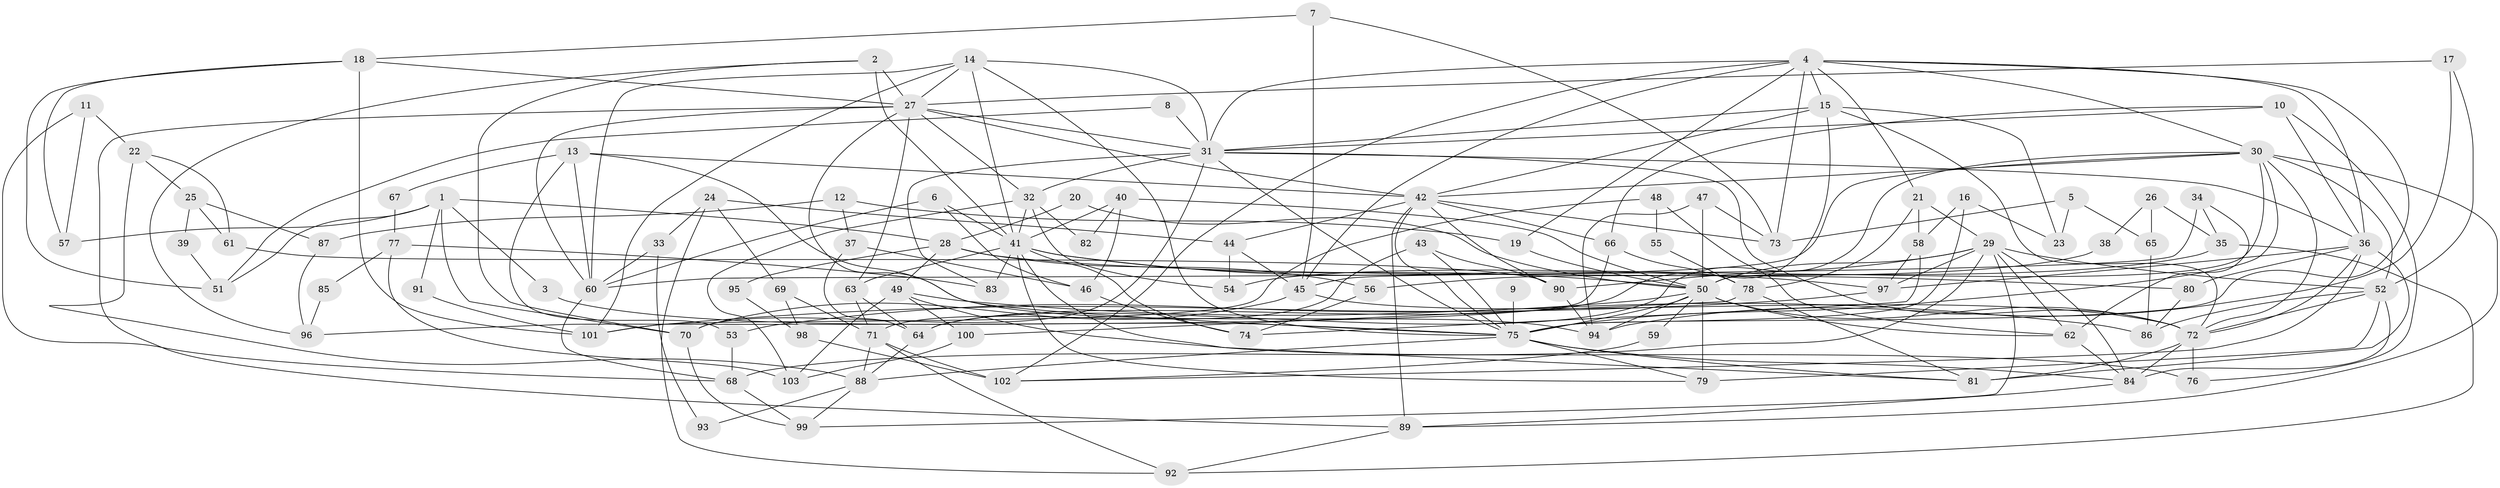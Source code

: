 // original degree distribution, {6: 0.08163265306122448, 3: 0.272108843537415, 2: 0.11564625850340136, 5: 0.20408163265306123, 4: 0.2857142857142857, 7: 0.027210884353741496, 8: 0.013605442176870748}
// Generated by graph-tools (version 1.1) at 2025/51/03/04/25 22:51:21]
// undirected, 103 vertices, 235 edges
graph export_dot {
  node [color=gray90,style=filled];
  1;
  2;
  3;
  4;
  5;
  6;
  7;
  8;
  9;
  10;
  11;
  12;
  13;
  14;
  15;
  16;
  17;
  18;
  19;
  20;
  21;
  22;
  23;
  24;
  25;
  26;
  27;
  28;
  29;
  30;
  31;
  32;
  33;
  34;
  35;
  36;
  37;
  38;
  39;
  40;
  41;
  42;
  43;
  44;
  45;
  46;
  47;
  48;
  49;
  50;
  51;
  52;
  53;
  54;
  55;
  56;
  57;
  58;
  59;
  60;
  61;
  62;
  63;
  64;
  65;
  66;
  67;
  68;
  69;
  70;
  71;
  72;
  73;
  74;
  75;
  76;
  77;
  78;
  79;
  80;
  81;
  82;
  83;
  84;
  85;
  86;
  87;
  88;
  89;
  90;
  91;
  92;
  93;
  94;
  95;
  96;
  97;
  98;
  99;
  100;
  101;
  102;
  103;
  1 -- 3 [weight=1.0];
  1 -- 28 [weight=1.0];
  1 -- 51 [weight=1.0];
  1 -- 57 [weight=1.0];
  1 -- 70 [weight=1.0];
  1 -- 91 [weight=1.0];
  2 -- 27 [weight=2.0];
  2 -- 41 [weight=1.0];
  2 -- 70 [weight=1.0];
  2 -- 96 [weight=1.0];
  3 -- 75 [weight=1.0];
  4 -- 15 [weight=1.0];
  4 -- 19 [weight=1.0];
  4 -- 21 [weight=1.0];
  4 -- 30 [weight=1.0];
  4 -- 31 [weight=1.0];
  4 -- 36 [weight=1.0];
  4 -- 45 [weight=1.0];
  4 -- 73 [weight=1.0];
  4 -- 75 [weight=1.0];
  4 -- 102 [weight=1.0];
  5 -- 23 [weight=1.0];
  5 -- 65 [weight=1.0];
  5 -- 73 [weight=1.0];
  6 -- 41 [weight=1.0];
  6 -- 46 [weight=1.0];
  6 -- 60 [weight=1.0];
  7 -- 18 [weight=1.0];
  7 -- 45 [weight=1.0];
  7 -- 73 [weight=1.0];
  8 -- 31 [weight=1.0];
  8 -- 51 [weight=1.0];
  9 -- 75 [weight=2.0];
  10 -- 31 [weight=1.0];
  10 -- 36 [weight=1.0];
  10 -- 66 [weight=1.0];
  10 -- 76 [weight=1.0];
  11 -- 22 [weight=1.0];
  11 -- 57 [weight=1.0];
  11 -- 68 [weight=1.0];
  12 -- 19 [weight=1.0];
  12 -- 37 [weight=1.0];
  12 -- 87 [weight=1.0];
  13 -- 42 [weight=1.0];
  13 -- 53 [weight=1.0];
  13 -- 60 [weight=1.0];
  13 -- 67 [weight=1.0];
  13 -- 94 [weight=1.0];
  14 -- 27 [weight=1.0];
  14 -- 31 [weight=1.0];
  14 -- 41 [weight=1.0];
  14 -- 60 [weight=1.0];
  14 -- 75 [weight=1.0];
  14 -- 101 [weight=1.0];
  15 -- 23 [weight=1.0];
  15 -- 31 [weight=1.0];
  15 -- 42 [weight=1.0];
  15 -- 64 [weight=1.0];
  15 -- 72 [weight=1.0];
  16 -- 23 [weight=1.0];
  16 -- 58 [weight=1.0];
  16 -- 75 [weight=1.0];
  17 -- 27 [weight=2.0];
  17 -- 52 [weight=2.0];
  17 -- 94 [weight=1.0];
  18 -- 27 [weight=1.0];
  18 -- 51 [weight=1.0];
  18 -- 57 [weight=1.0];
  18 -- 101 [weight=1.0];
  19 -- 50 [weight=1.0];
  20 -- 28 [weight=1.0];
  20 -- 50 [weight=1.0];
  21 -- 29 [weight=1.0];
  21 -- 58 [weight=1.0];
  21 -- 78 [weight=1.0];
  22 -- 25 [weight=1.0];
  22 -- 61 [weight=1.0];
  22 -- 88 [weight=1.0];
  24 -- 33 [weight=1.0];
  24 -- 44 [weight=1.0];
  24 -- 69 [weight=1.0];
  24 -- 92 [weight=1.0];
  25 -- 39 [weight=1.0];
  25 -- 61 [weight=1.0];
  25 -- 87 [weight=1.0];
  26 -- 35 [weight=1.0];
  26 -- 38 [weight=1.0];
  26 -- 65 [weight=1.0];
  27 -- 31 [weight=1.0];
  27 -- 32 [weight=1.0];
  27 -- 42 [weight=1.0];
  27 -- 60 [weight=1.0];
  27 -- 63 [weight=1.0];
  27 -- 75 [weight=1.0];
  27 -- 89 [weight=1.0];
  28 -- 49 [weight=1.0];
  28 -- 56 [weight=1.0];
  28 -- 80 [weight=1.0];
  28 -- 95 [weight=1.0];
  29 -- 50 [weight=1.0];
  29 -- 52 [weight=2.0];
  29 -- 62 [weight=1.0];
  29 -- 68 [weight=1.0];
  29 -- 84 [weight=1.0];
  29 -- 90 [weight=1.0];
  29 -- 97 [weight=1.0];
  29 -- 99 [weight=1.0];
  30 -- 42 [weight=1.0];
  30 -- 45 [weight=1.0];
  30 -- 50 [weight=1.0];
  30 -- 52 [weight=1.0];
  30 -- 64 [weight=1.0];
  30 -- 72 [weight=1.0];
  30 -- 75 [weight=1.0];
  30 -- 89 [weight=1.0];
  31 -- 32 [weight=1.0];
  31 -- 36 [weight=1.0];
  31 -- 70 [weight=1.0];
  31 -- 72 [weight=1.0];
  31 -- 75 [weight=1.0];
  31 -- 83 [weight=1.0];
  32 -- 41 [weight=1.0];
  32 -- 54 [weight=1.0];
  32 -- 82 [weight=1.0];
  32 -- 103 [weight=1.0];
  33 -- 60 [weight=1.0];
  33 -- 93 [weight=1.0];
  34 -- 35 [weight=1.0];
  34 -- 60 [weight=1.0];
  34 -- 62 [weight=1.0];
  35 -- 54 [weight=1.0];
  35 -- 92 [weight=1.0];
  36 -- 72 [weight=2.0];
  36 -- 80 [weight=1.0];
  36 -- 81 [weight=1.0];
  36 -- 97 [weight=1.0];
  36 -- 102 [weight=1.0];
  37 -- 46 [weight=1.0];
  37 -- 64 [weight=1.0];
  38 -- 56 [weight=1.0];
  39 -- 51 [weight=1.0];
  40 -- 41 [weight=1.0];
  40 -- 46 [weight=1.0];
  40 -- 50 [weight=1.0];
  40 -- 82 [weight=1.0];
  41 -- 50 [weight=2.0];
  41 -- 63 [weight=1.0];
  41 -- 74 [weight=1.0];
  41 -- 79 [weight=1.0];
  41 -- 81 [weight=1.0];
  41 -- 83 [weight=1.0];
  41 -- 97 [weight=1.0];
  42 -- 44 [weight=1.0];
  42 -- 66 [weight=1.0];
  42 -- 73 [weight=1.0];
  42 -- 75 [weight=1.0];
  42 -- 89 [weight=1.0];
  42 -- 90 [weight=1.0];
  43 -- 71 [weight=1.0];
  43 -- 75 [weight=1.0];
  43 -- 90 [weight=1.0];
  44 -- 45 [weight=1.0];
  44 -- 54 [weight=1.0];
  45 -- 70 [weight=1.0];
  45 -- 72 [weight=1.0];
  46 -- 74 [weight=1.0];
  47 -- 50 [weight=1.0];
  47 -- 73 [weight=1.0];
  47 -- 94 [weight=1.0];
  48 -- 55 [weight=1.0];
  48 -- 62 [weight=1.0];
  48 -- 101 [weight=1.0];
  49 -- 76 [weight=1.0];
  49 -- 86 [weight=1.0];
  49 -- 100 [weight=1.0];
  49 -- 103 [weight=1.0];
  50 -- 53 [weight=1.0];
  50 -- 59 [weight=1.0];
  50 -- 62 [weight=1.0];
  50 -- 72 [weight=1.0];
  50 -- 75 [weight=1.0];
  50 -- 79 [weight=2.0];
  50 -- 94 [weight=1.0];
  52 -- 72 [weight=1.0];
  52 -- 79 [weight=1.0];
  52 -- 84 [weight=1.0];
  52 -- 86 [weight=1.0];
  53 -- 68 [weight=1.0];
  55 -- 78 [weight=1.0];
  56 -- 74 [weight=1.0];
  58 -- 74 [weight=1.0];
  58 -- 97 [weight=1.0];
  59 -- 102 [weight=1.0];
  60 -- 68 [weight=1.0];
  61 -- 90 [weight=1.0];
  62 -- 84 [weight=1.0];
  63 -- 64 [weight=1.0];
  63 -- 71 [weight=1.0];
  64 -- 88 [weight=1.0];
  65 -- 86 [weight=1.0];
  66 -- 78 [weight=1.0];
  66 -- 96 [weight=1.0];
  67 -- 77 [weight=1.0];
  68 -- 99 [weight=1.0];
  69 -- 71 [weight=1.0];
  69 -- 98 [weight=1.0];
  70 -- 99 [weight=1.0];
  71 -- 88 [weight=1.0];
  71 -- 92 [weight=1.0];
  71 -- 102 [weight=1.0];
  72 -- 76 [weight=1.0];
  72 -- 81 [weight=1.0];
  72 -- 84 [weight=3.0];
  75 -- 79 [weight=1.0];
  75 -- 81 [weight=1.0];
  75 -- 84 [weight=1.0];
  75 -- 88 [weight=1.0];
  77 -- 83 [weight=1.0];
  77 -- 85 [weight=1.0];
  77 -- 103 [weight=1.0];
  78 -- 81 [weight=1.0];
  78 -- 100 [weight=1.0];
  80 -- 86 [weight=1.0];
  84 -- 89 [weight=1.0];
  85 -- 96 [weight=1.0];
  87 -- 96 [weight=1.0];
  88 -- 93 [weight=1.0];
  88 -- 99 [weight=1.0];
  89 -- 92 [weight=1.0];
  90 -- 94 [weight=1.0];
  91 -- 101 [weight=1.0];
  95 -- 98 [weight=1.0];
  97 -- 101 [weight=1.0];
  98 -- 102 [weight=1.0];
  100 -- 103 [weight=1.0];
}
